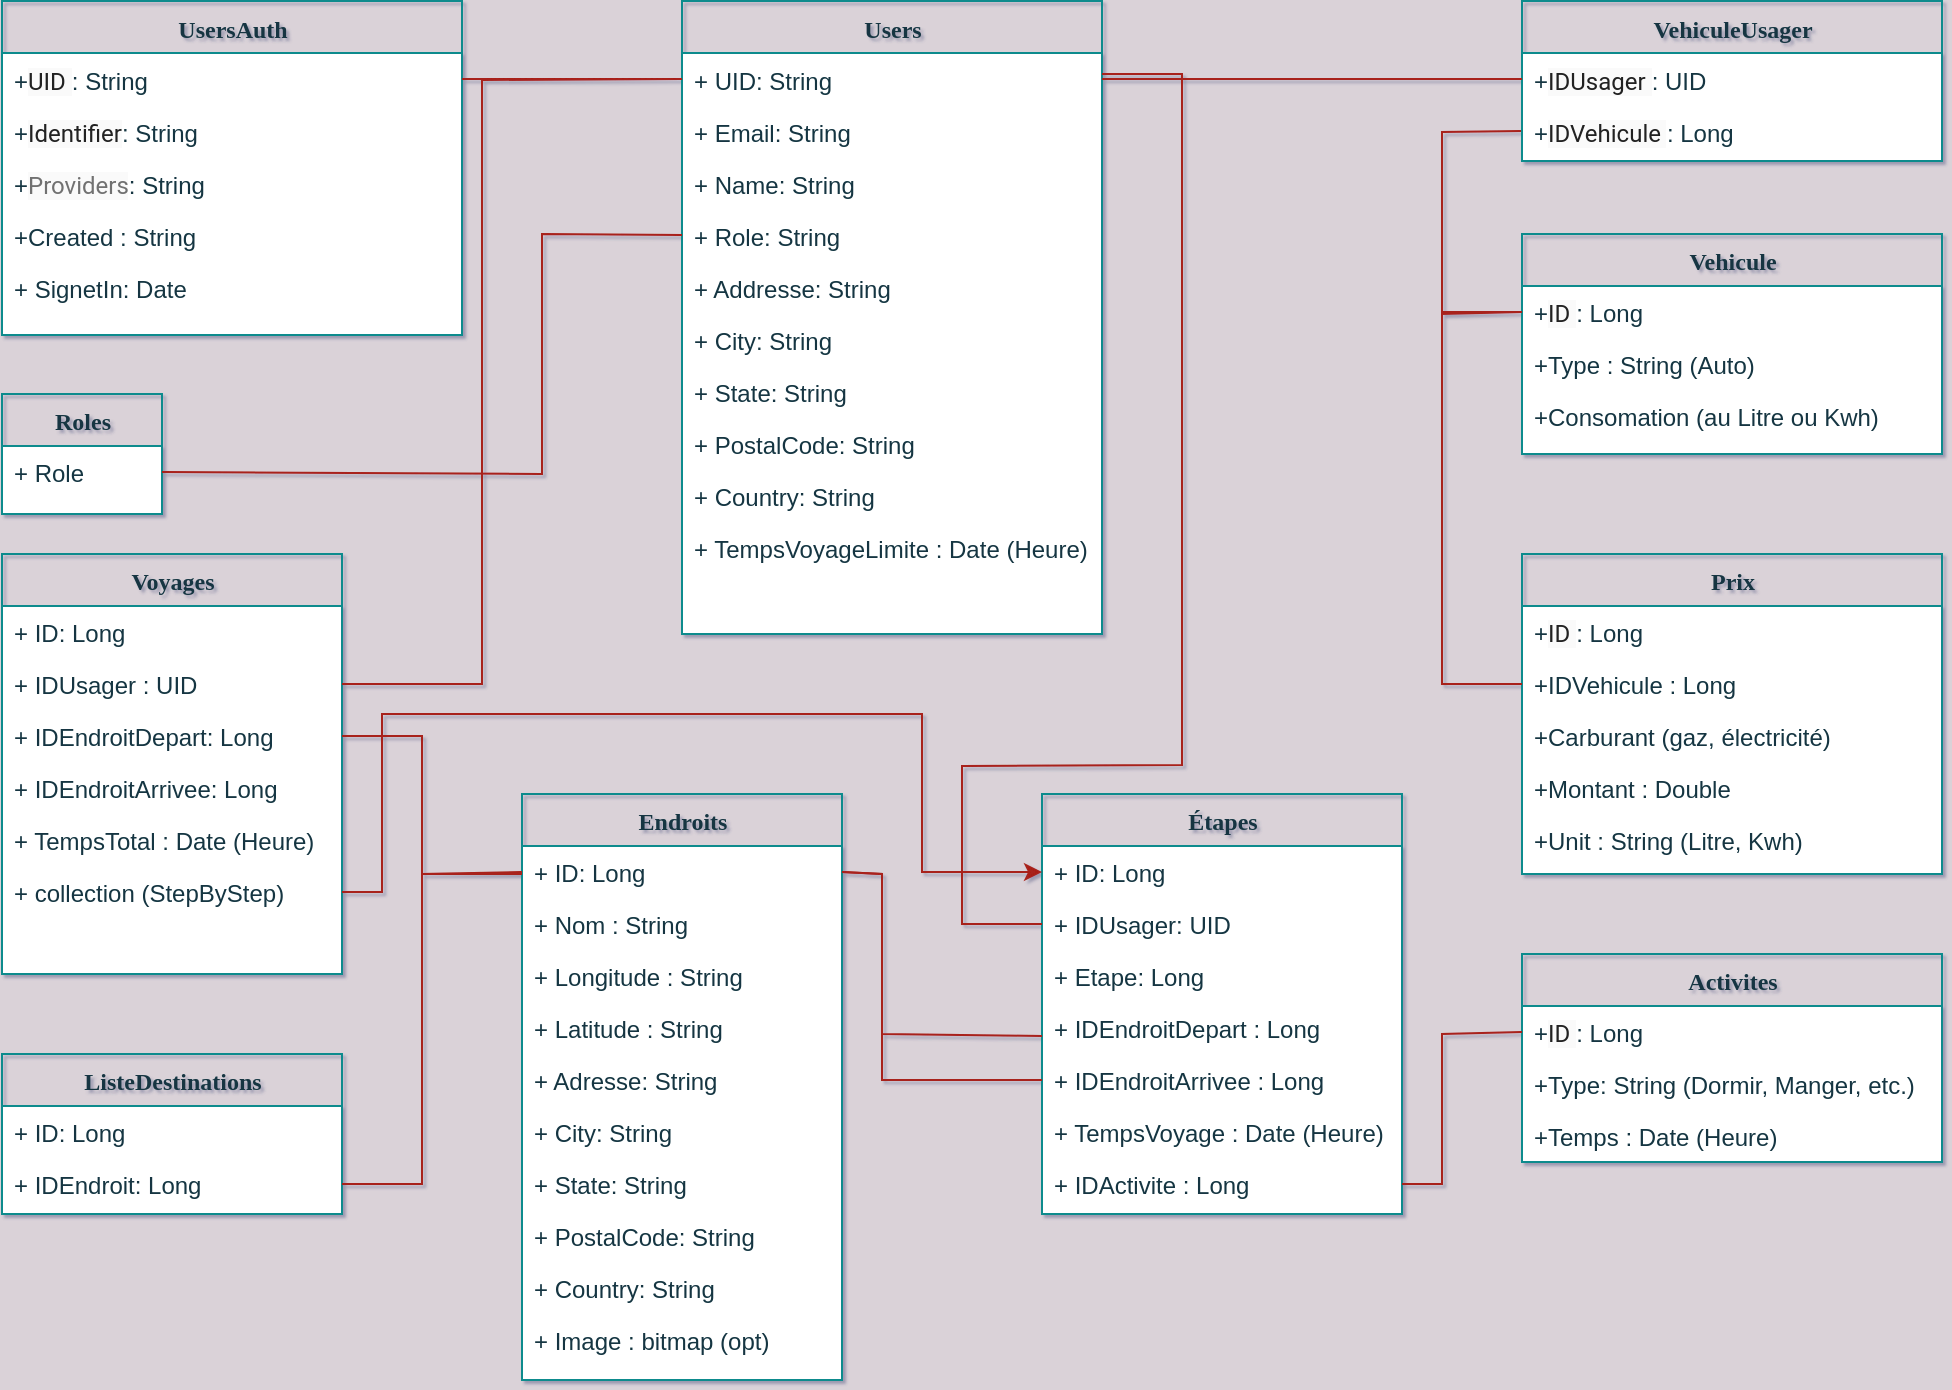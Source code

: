 <mxfile version="20.3.0" type="device"><diagram name="Page-1" id="a7904f86-f2b4-8e86-fa97-74104820619b"><mxGraphModel dx="1185" dy="714" grid="1" gridSize="10" guides="1" tooltips="1" connect="1" arrows="1" fold="1" page="1" pageScale="1" pageWidth="1100" pageHeight="850" background="#DAD2D8" math="0" shadow="1"><root><mxCell id="0"/><mxCell id="1" parent="0"/><mxCell id="9McoyHN6SgN-YXzkll06-4" value="" style="endArrow=none;html=1;rounded=0;entryX=0;entryY=0.5;entryDx=0;entryDy=0;exitX=0;exitY=0.5;exitDx=0;exitDy=0;strokeColor=#A8201A;fontColor=#143642;labelBackgroundColor=#DAD2D8;" parent="1" source="g_OyTJ-l46-evuJHvpNW-49" target="g_OyTJ-l46-evuJHvpNW-54" edge="1"><mxGeometry width="50" height="50" relative="1" as="geometry"><mxPoint x="670" y="260" as="sourcePoint"/><mxPoint x="648.92" y="67" as="targetPoint"/><Array as="points"><mxPoint x="800" y="149"/><mxPoint x="800" y="240"/></Array></mxGeometry></mxCell><mxCell id="g_OyTJ-l46-evuJHvpNW-15" value="UsersAuth" style="swimlane;html=1;fontStyle=1;align=center;verticalAlign=top;childLayout=stackLayout;horizontal=1;startSize=26;horizontalStack=0;resizeParent=1;resizeLast=0;collapsible=1;marginBottom=0;swimlaneFillColor=#ffffff;rounded=0;shadow=0;comic=0;labelBackgroundColor=none;strokeWidth=1;fillColor=none;fontFamily=Verdana;fontSize=12;strokeColor=#0F8B8D;fontColor=#143642;" vertex="1" parent="1"><mxGeometry x="80" y="83.5" width="230" height="167" as="geometry"/></mxCell><mxCell id="g_OyTJ-l46-evuJHvpNW-16" value="+&lt;span style=&quot;color: rgba(0, 0, 0, 0.87); font-family: Roboto, &amp;quot;Helvetica Neue&amp;quot;, sans-serif; background-color: rgb(250, 250, 250);&quot;&gt;UID&amp;nbsp;&lt;/span&gt;: String" style="text;html=1;strokeColor=none;fillColor=none;align=left;verticalAlign=top;spacingLeft=4;spacingRight=4;whiteSpace=wrap;overflow=hidden;rotatable=0;points=[[0,0.5],[1,0.5]];portConstraint=eastwest;fontColor=#143642;" vertex="1" parent="g_OyTJ-l46-evuJHvpNW-15"><mxGeometry y="26" width="230" height="26" as="geometry"/></mxCell><mxCell id="g_OyTJ-l46-evuJHvpNW-17" value="+&lt;span style=&quot;color: rgba(0, 0, 0, 0.87); font-family: Roboto, &amp;quot;Helvetica Neue&amp;quot;, sans-serif; background-color: rgb(250, 250, 250);&quot;&gt;Identifier&lt;/span&gt;: String" style="text;html=1;strokeColor=none;fillColor=none;align=left;verticalAlign=top;spacingLeft=4;spacingRight=4;whiteSpace=wrap;overflow=hidden;rotatable=0;points=[[0,0.5],[1,0.5]];portConstraint=eastwest;fontColor=#143642;" vertex="1" parent="g_OyTJ-l46-evuJHvpNW-15"><mxGeometry y="52" width="230" height="26" as="geometry"/></mxCell><mxCell id="g_OyTJ-l46-evuJHvpNW-18" value="+&lt;span style=&quot;color: rgba(0, 0, 0, 0.55); font-family: Roboto, &amp;quot;Helvetica Neue&amp;quot;, sans-serif; background-color: rgb(250, 250, 250);&quot;&gt;Providers&lt;/span&gt;: String" style="text;html=1;strokeColor=none;fillColor=none;align=left;verticalAlign=top;spacingLeft=4;spacingRight=4;whiteSpace=wrap;overflow=hidden;rotatable=0;points=[[0,0.5],[1,0.5]];portConstraint=eastwest;fontColor=#143642;" vertex="1" parent="g_OyTJ-l46-evuJHvpNW-15"><mxGeometry y="78" width="230" height="26" as="geometry"/></mxCell><mxCell id="g_OyTJ-l46-evuJHvpNW-19" value="+&lt;span style=&quot;background-color: initial;&quot;&gt;Created : String&lt;br&gt;&lt;/span&gt;" style="text;html=1;strokeColor=none;fillColor=none;align=left;verticalAlign=top;spacingLeft=4;spacingRight=4;whiteSpace=wrap;overflow=hidden;rotatable=0;points=[[0,0.5],[1,0.5]];portConstraint=eastwest;fontColor=#143642;" vertex="1" parent="g_OyTJ-l46-evuJHvpNW-15"><mxGeometry y="104" width="230" height="26" as="geometry"/></mxCell><mxCell id="g_OyTJ-l46-evuJHvpNW-20" value="+ SignetIn: Date" style="text;html=1;strokeColor=none;fillColor=none;align=left;verticalAlign=top;spacingLeft=4;spacingRight=4;whiteSpace=wrap;overflow=hidden;rotatable=0;points=[[0,0.5],[1,0.5]];portConstraint=eastwest;fontColor=#143642;" vertex="1" parent="g_OyTJ-l46-evuJHvpNW-15"><mxGeometry y="130" width="230" height="26" as="geometry"/></mxCell><mxCell id="g_OyTJ-l46-evuJHvpNW-21" value="Users" style="swimlane;html=1;fontStyle=1;align=center;verticalAlign=top;childLayout=stackLayout;horizontal=1;startSize=26;horizontalStack=0;resizeParent=1;resizeLast=0;collapsible=1;marginBottom=0;swimlaneFillColor=#ffffff;rounded=0;shadow=0;comic=0;labelBackgroundColor=none;strokeWidth=1;fillColor=none;fontFamily=Verdana;fontSize=12;sketch=0;glass=0;swimlaneLine=1;strokeColor=#0F8B8D;fontColor=#143642;" vertex="1" parent="1"><mxGeometry x="420" y="83.5" width="210" height="316.5" as="geometry"><mxRectangle x="430" y="83" width="80" height="30" as="alternateBounds"/></mxGeometry></mxCell><mxCell id="g_OyTJ-l46-evuJHvpNW-22" value="+ UID: String" style="text;html=1;strokeColor=none;fillColor=none;align=left;verticalAlign=top;spacingLeft=4;spacingRight=4;whiteSpace=wrap;overflow=hidden;rotatable=0;points=[[0,0.5],[1,0.5]];portConstraint=eastwest;fontColor=#143642;" vertex="1" parent="g_OyTJ-l46-evuJHvpNW-21"><mxGeometry y="26" width="210" height="26" as="geometry"/></mxCell><mxCell id="g_OyTJ-l46-evuJHvpNW-99" value="+ Email: String" style="text;html=1;strokeColor=none;fillColor=none;align=left;verticalAlign=top;spacingLeft=4;spacingRight=4;whiteSpace=wrap;overflow=hidden;rotatable=0;points=[[0,0.5],[1,0.5]];portConstraint=eastwest;fontColor=#143642;" vertex="1" parent="g_OyTJ-l46-evuJHvpNW-21"><mxGeometry y="52" width="210" height="26" as="geometry"/></mxCell><mxCell id="g_OyTJ-l46-evuJHvpNW-23" value="+ Name: String" style="text;html=1;strokeColor=none;fillColor=none;align=left;verticalAlign=top;spacingLeft=4;spacingRight=4;whiteSpace=wrap;overflow=hidden;rotatable=0;points=[[0,0.5],[1,0.5]];portConstraint=eastwest;fontColor=#143642;" vertex="1" parent="g_OyTJ-l46-evuJHvpNW-21"><mxGeometry y="78" width="210" height="26" as="geometry"/></mxCell><mxCell id="g_OyTJ-l46-evuJHvpNW-24" value="+ Role: String" style="text;html=1;strokeColor=none;fillColor=none;align=left;verticalAlign=top;spacingLeft=4;spacingRight=4;whiteSpace=wrap;overflow=hidden;rotatable=0;points=[[0,0.5],[1,0.5]];portConstraint=eastwest;fontColor=#143642;" vertex="1" parent="g_OyTJ-l46-evuJHvpNW-21"><mxGeometry y="104" width="210" height="26" as="geometry"/></mxCell><mxCell id="g_OyTJ-l46-evuJHvpNW-25" value="+ Addresse: String" style="text;html=1;strokeColor=none;fillColor=none;align=left;verticalAlign=top;spacingLeft=4;spacingRight=4;whiteSpace=wrap;overflow=hidden;rotatable=0;points=[[0,0.5],[1,0.5]];portConstraint=eastwest;fontColor=#143642;" vertex="1" parent="g_OyTJ-l46-evuJHvpNW-21"><mxGeometry y="130" width="210" height="26" as="geometry"/></mxCell><mxCell id="g_OyTJ-l46-evuJHvpNW-26" value="+ City: String" style="text;html=1;strokeColor=none;fillColor=none;align=left;verticalAlign=top;spacingLeft=4;spacingRight=4;whiteSpace=wrap;overflow=hidden;rotatable=0;points=[[0,0.5],[1,0.5]];portConstraint=eastwest;fontColor=#143642;" vertex="1" parent="g_OyTJ-l46-evuJHvpNW-21"><mxGeometry y="156" width="210" height="26" as="geometry"/></mxCell><mxCell id="g_OyTJ-l46-evuJHvpNW-27" value="+ State: String" style="text;html=1;strokeColor=none;fillColor=none;align=left;verticalAlign=top;spacingLeft=4;spacingRight=4;whiteSpace=wrap;overflow=hidden;rotatable=0;points=[[0,0.5],[1,0.5]];portConstraint=eastwest;fontColor=#143642;" vertex="1" parent="g_OyTJ-l46-evuJHvpNW-21"><mxGeometry y="182" width="210" height="26" as="geometry"/></mxCell><mxCell id="g_OyTJ-l46-evuJHvpNW-28" value="+ PostalCode: String" style="text;html=1;strokeColor=none;fillColor=none;align=left;verticalAlign=top;spacingLeft=4;spacingRight=4;whiteSpace=wrap;overflow=hidden;rotatable=0;points=[[0,0.5],[1,0.5]];portConstraint=eastwest;fontColor=#143642;" vertex="1" parent="g_OyTJ-l46-evuJHvpNW-21"><mxGeometry y="208" width="210" height="26" as="geometry"/></mxCell><mxCell id="g_OyTJ-l46-evuJHvpNW-29" value="+ Country: String" style="text;html=1;strokeColor=none;fillColor=none;align=left;verticalAlign=top;spacingLeft=4;spacingRight=4;whiteSpace=wrap;overflow=hidden;rotatable=0;points=[[0,0.5],[1,0.5]];portConstraint=eastwest;fontColor=#143642;" vertex="1" parent="g_OyTJ-l46-evuJHvpNW-21"><mxGeometry y="234" width="210" height="26" as="geometry"/></mxCell><mxCell id="g_OyTJ-l46-evuJHvpNW-100" value="&lt;span style=&quot;&quot;&gt;+ TempsVoyageLimite : Date (Heure)&lt;br&gt;&lt;/span&gt;" style="text;html=1;strokeColor=none;fillColor=none;align=left;verticalAlign=top;spacingLeft=4;spacingRight=4;whiteSpace=wrap;overflow=hidden;rotatable=0;points=[[0,0.5],[1,0.5]];portConstraint=eastwest;fontColor=#143642;" vertex="1" parent="g_OyTJ-l46-evuJHvpNW-21"><mxGeometry y="260" width="210" height="26" as="geometry"/></mxCell><mxCell id="g_OyTJ-l46-evuJHvpNW-30" value="Roles" style="swimlane;html=1;fontStyle=1;align=center;verticalAlign=top;childLayout=stackLayout;horizontal=1;startSize=26;horizontalStack=0;resizeParent=1;resizeLast=0;collapsible=1;marginBottom=0;swimlaneFillColor=#ffffff;rounded=0;shadow=0;comic=0;labelBackgroundColor=none;strokeWidth=1;fillColor=none;fontFamily=Verdana;fontSize=12;strokeColor=#0F8B8D;fontColor=#143642;" vertex="1" parent="1"><mxGeometry x="80" y="280" width="80" height="60" as="geometry"/></mxCell><mxCell id="g_OyTJ-l46-evuJHvpNW-31" value="+ Role" style="text;html=1;strokeColor=none;fillColor=none;align=left;verticalAlign=top;spacingLeft=4;spacingRight=4;whiteSpace=wrap;overflow=hidden;rotatable=0;points=[[0,0.5],[1,0.5]];portConstraint=eastwest;fontColor=#143642;" vertex="1" parent="g_OyTJ-l46-evuJHvpNW-30"><mxGeometry y="26" width="80" height="26" as="geometry"/></mxCell><mxCell id="g_OyTJ-l46-evuJHvpNW-32" value="" style="endArrow=none;html=1;rounded=0;strokeColor=#A8201A;fontColor=#143642;labelBackgroundColor=#DAD2D8;" edge="1" parent="1" source="g_OyTJ-l46-evuJHvpNW-22" target="g_OyTJ-l46-evuJHvpNW-16"><mxGeometry width="50" height="50" relative="1" as="geometry"><mxPoint x="510" y="350.5" as="sourcePoint"/><mxPoint x="560" y="300.5" as="targetPoint"/></mxGeometry></mxCell><mxCell id="g_OyTJ-l46-evuJHvpNW-33" value="" style="endArrow=none;html=1;rounded=0;exitX=0;exitY=0.5;exitDx=0;exitDy=0;entryX=1;entryY=0.5;entryDx=0;entryDy=0;strokeColor=#A8201A;fontColor=#143642;labelBackgroundColor=#DAD2D8;" edge="1" parent="1" source="g_OyTJ-l46-evuJHvpNW-24" target="g_OyTJ-l46-evuJHvpNW-31"><mxGeometry width="50" height="50" relative="1" as="geometry"><mxPoint x="510" y="350.5" as="sourcePoint"/><mxPoint x="560" y="300.5" as="targetPoint"/><Array as="points"><mxPoint x="350" y="200"/><mxPoint x="350" y="320"/></Array></mxGeometry></mxCell><mxCell id="g_OyTJ-l46-evuJHvpNW-35" value="Activites" style="swimlane;html=1;fontStyle=1;align=center;verticalAlign=top;childLayout=stackLayout;horizontal=1;startSize=26;horizontalStack=0;resizeParent=1;resizeLast=0;collapsible=1;marginBottom=0;swimlaneFillColor=#ffffff;rounded=0;shadow=0;comic=0;labelBackgroundColor=none;strokeWidth=1;fillColor=none;fontFamily=Verdana;fontSize=12;strokeColor=#0F8B8D;fontColor=#143642;" vertex="1" parent="1"><mxGeometry x="840" y="560" width="210" height="104" as="geometry"/></mxCell><mxCell id="g_OyTJ-l46-evuJHvpNW-36" value="+&lt;span style=&quot;color: rgba(0, 0, 0, 0.87); font-family: Roboto, &amp;quot;Helvetica Neue&amp;quot;, sans-serif; background-color: rgb(250, 250, 250);&quot;&gt;ID&amp;nbsp;&lt;/span&gt;: Long" style="text;html=1;strokeColor=none;fillColor=none;align=left;verticalAlign=top;spacingLeft=4;spacingRight=4;whiteSpace=wrap;overflow=hidden;rotatable=0;points=[[0,0.5],[1,0.5]];portConstraint=eastwest;fontColor=#143642;" vertex="1" parent="g_OyTJ-l46-evuJHvpNW-35"><mxGeometry y="26" width="210" height="26" as="geometry"/></mxCell><mxCell id="g_OyTJ-l46-evuJHvpNW-37" value="+Type: String&amp;nbsp;&lt;span style=&quot;&quot;&gt;(Dormir, Manger, etc.)&lt;/span&gt;" style="text;html=1;strokeColor=none;fillColor=none;align=left;verticalAlign=top;spacingLeft=4;spacingRight=4;whiteSpace=wrap;overflow=hidden;rotatable=0;points=[[0,0.5],[1,0.5]];portConstraint=eastwest;fontColor=#143642;" vertex="1" parent="g_OyTJ-l46-evuJHvpNW-35"><mxGeometry y="52" width="210" height="26" as="geometry"/></mxCell><mxCell id="g_OyTJ-l46-evuJHvpNW-39" value="+Temps&lt;span style=&quot;background-color: initial;&quot;&gt;&amp;nbsp;: Date (Heure)&lt;br&gt;&lt;br&gt;&lt;/span&gt;" style="text;html=1;strokeColor=none;fillColor=none;align=left;verticalAlign=top;spacingLeft=4;spacingRight=4;whiteSpace=wrap;overflow=hidden;rotatable=0;points=[[0,0.5],[1,0.5]];portConstraint=eastwest;fontColor=#143642;" vertex="1" parent="g_OyTJ-l46-evuJHvpNW-35"><mxGeometry y="78" width="210" height="26" as="geometry"/></mxCell><mxCell id="g_OyTJ-l46-evuJHvpNW-41" value="Prix" style="swimlane;html=1;fontStyle=1;align=center;verticalAlign=top;childLayout=stackLayout;horizontal=1;startSize=26;horizontalStack=0;resizeParent=1;resizeLast=0;collapsible=1;marginBottom=0;swimlaneFillColor=#ffffff;rounded=0;shadow=0;comic=0;labelBackgroundColor=none;strokeWidth=1;fillColor=none;fontFamily=Verdana;fontSize=12;strokeColor=#0F8B8D;fontColor=#143642;" vertex="1" parent="1"><mxGeometry x="840" y="360" width="210" height="160" as="geometry"/></mxCell><mxCell id="g_OyTJ-l46-evuJHvpNW-42" value="+&lt;span style=&quot;color: rgba(0, 0, 0, 0.87); font-family: Roboto, &amp;quot;Helvetica Neue&amp;quot;, sans-serif; background-color: rgb(250, 250, 250);&quot;&gt;ID&amp;nbsp;&lt;/span&gt;: Long" style="text;html=1;strokeColor=none;fillColor=none;align=left;verticalAlign=top;spacingLeft=4;spacingRight=4;whiteSpace=wrap;overflow=hidden;rotatable=0;points=[[0,0.5],[1,0.5]];portConstraint=eastwest;fontColor=#143642;" vertex="1" parent="g_OyTJ-l46-evuJHvpNW-41"><mxGeometry y="26" width="210" height="26" as="geometry"/></mxCell><mxCell id="g_OyTJ-l46-evuJHvpNW-43" value="+IDVehicule : Long" style="text;html=1;strokeColor=none;fillColor=none;align=left;verticalAlign=top;spacingLeft=4;spacingRight=4;whiteSpace=wrap;overflow=hidden;rotatable=0;points=[[0,0.5],[1,0.5]];portConstraint=eastwest;fontColor=#143642;" vertex="1" parent="g_OyTJ-l46-evuJHvpNW-41"><mxGeometry y="52" width="210" height="26" as="geometry"/></mxCell><mxCell id="g_OyTJ-l46-evuJHvpNW-44" value="+Carburant (gaz, électricité)&lt;span style=&quot;background-color: initial;&quot;&gt;&lt;br&gt;&lt;/span&gt;" style="text;html=1;strokeColor=none;fillColor=none;align=left;verticalAlign=top;spacingLeft=4;spacingRight=4;whiteSpace=wrap;overflow=hidden;rotatable=0;points=[[0,0.5],[1,0.5]];portConstraint=eastwest;fontColor=#143642;" vertex="1" parent="g_OyTJ-l46-evuJHvpNW-41"><mxGeometry y="78" width="210" height="26" as="geometry"/></mxCell><mxCell id="g_OyTJ-l46-evuJHvpNW-45" value="+Montant : Double&lt;span style=&quot;background-color: initial;&quot;&gt;&lt;br&gt;&lt;/span&gt;" style="text;html=1;strokeColor=none;fillColor=none;align=left;verticalAlign=top;spacingLeft=4;spacingRight=4;whiteSpace=wrap;overflow=hidden;rotatable=0;points=[[0,0.5],[1,0.5]];portConstraint=eastwest;fontColor=#143642;" vertex="1" parent="g_OyTJ-l46-evuJHvpNW-41"><mxGeometry y="104" width="210" height="26" as="geometry"/></mxCell><mxCell id="g_OyTJ-l46-evuJHvpNW-46" value="+Unit : String (Litre, Kwh)&lt;span style=&quot;background-color: initial;&quot;&gt;&lt;br&gt;&lt;/span&gt;" style="text;html=1;strokeColor=none;fillColor=none;align=left;verticalAlign=top;spacingLeft=4;spacingRight=4;whiteSpace=wrap;overflow=hidden;rotatable=0;points=[[0,0.5],[1,0.5]];portConstraint=eastwest;fontColor=#143642;" vertex="1" parent="g_OyTJ-l46-evuJHvpNW-41"><mxGeometry y="130" width="210" height="26" as="geometry"/></mxCell><mxCell id="g_OyTJ-l46-evuJHvpNW-47" value="VehiculeUsager" style="swimlane;html=1;fontStyle=1;align=center;verticalAlign=top;childLayout=stackLayout;horizontal=1;startSize=26;horizontalStack=0;resizeParent=1;resizeLast=0;collapsible=1;marginBottom=0;swimlaneFillColor=#ffffff;rounded=0;shadow=0;comic=0;labelBackgroundColor=none;strokeWidth=1;fillColor=none;fontFamily=Verdana;fontSize=12;strokeColor=#0F8B8D;fontColor=#143642;" vertex="1" parent="1"><mxGeometry x="840" y="83.5" width="210" height="80" as="geometry"/></mxCell><mxCell id="g_OyTJ-l46-evuJHvpNW-48" value="+&lt;span style=&quot;color: rgba(0, 0, 0, 0.87); font-family: Roboto, &amp;quot;Helvetica Neue&amp;quot;, sans-serif; background-color: rgb(250, 250, 250);&quot;&gt;IDUsager&amp;nbsp;&lt;/span&gt;: UID" style="text;html=1;strokeColor=none;fillColor=none;align=left;verticalAlign=top;spacingLeft=4;spacingRight=4;whiteSpace=wrap;overflow=hidden;rotatable=0;points=[[0,0.5],[1,0.5]];portConstraint=eastwest;fontColor=#143642;" vertex="1" parent="g_OyTJ-l46-evuJHvpNW-47"><mxGeometry y="26" width="210" height="26" as="geometry"/></mxCell><mxCell id="g_OyTJ-l46-evuJHvpNW-49" value="+&lt;span style=&quot;color: rgba(0, 0, 0, 0.87); font-family: Roboto, &amp;quot;Helvetica Neue&amp;quot;, sans-serif; background-color: rgb(250, 250, 250);&quot;&gt;IDVehicule&amp;nbsp;&lt;/span&gt;: Long" style="text;html=1;strokeColor=none;fillColor=none;align=left;verticalAlign=top;spacingLeft=4;spacingRight=4;whiteSpace=wrap;overflow=hidden;rotatable=0;points=[[0,0.5],[1,0.5]];portConstraint=eastwest;fontColor=#143642;" vertex="1" parent="g_OyTJ-l46-evuJHvpNW-47"><mxGeometry y="52" width="210" height="26" as="geometry"/></mxCell><mxCell id="g_OyTJ-l46-evuJHvpNW-53" value="Vehicule" style="swimlane;html=1;fontStyle=1;align=center;verticalAlign=top;childLayout=stackLayout;horizontal=1;startSize=26;horizontalStack=0;resizeParent=1;resizeLast=0;collapsible=1;marginBottom=0;swimlaneFillColor=#ffffff;rounded=0;shadow=0;comic=0;labelBackgroundColor=none;strokeWidth=1;fillColor=none;fontFamily=Verdana;fontSize=12;strokeColor=#0F8B8D;fontColor=#143642;" vertex="1" parent="1"><mxGeometry x="840" y="200" width="210" height="110" as="geometry"/></mxCell><mxCell id="g_OyTJ-l46-evuJHvpNW-54" value="+&lt;span style=&quot;color: rgba(0, 0, 0, 0.87); font-family: Roboto, &amp;quot;Helvetica Neue&amp;quot;, sans-serif; background-color: rgb(250, 250, 250);&quot;&gt;ID&amp;nbsp;&lt;/span&gt;: Long" style="text;html=1;strokeColor=none;fillColor=none;align=left;verticalAlign=top;spacingLeft=4;spacingRight=4;whiteSpace=wrap;overflow=hidden;rotatable=0;points=[[0,0.5],[1,0.5]];portConstraint=eastwest;fontColor=#143642;" vertex="1" parent="g_OyTJ-l46-evuJHvpNW-53"><mxGeometry y="26" width="210" height="26" as="geometry"/></mxCell><mxCell id="g_OyTJ-l46-evuJHvpNW-55" value="+Type : String (Auto)" style="text;html=1;strokeColor=none;fillColor=none;align=left;verticalAlign=top;spacingLeft=4;spacingRight=4;whiteSpace=wrap;overflow=hidden;rotatable=0;points=[[0,0.5],[1,0.5]];portConstraint=eastwest;fontColor=#143642;" vertex="1" parent="g_OyTJ-l46-evuJHvpNW-53"><mxGeometry y="52" width="210" height="26" as="geometry"/></mxCell><mxCell id="g_OyTJ-l46-evuJHvpNW-56" value="+Consomation (au Litre ou Kwh)&lt;span style=&quot;background-color: initial;&quot;&gt;&lt;br&gt;&lt;/span&gt;" style="text;html=1;strokeColor=none;fillColor=none;align=left;verticalAlign=top;spacingLeft=4;spacingRight=4;whiteSpace=wrap;overflow=hidden;rotatable=0;points=[[0,0.5],[1,0.5]];portConstraint=eastwest;fontColor=#143642;" vertex="1" parent="g_OyTJ-l46-evuJHvpNW-53"><mxGeometry y="78" width="210" height="26" as="geometry"/></mxCell><mxCell id="g_OyTJ-l46-evuJHvpNW-57" value="" style="endArrow=none;html=1;rounded=0;entryX=0;entryY=0.5;entryDx=0;entryDy=0;exitX=0;exitY=0.5;exitDx=0;exitDy=0;labelBorderColor=none;strokeColor=#A8201A;fontColor=#143642;labelBackgroundColor=#DAD2D8;" edge="1" parent="1" source="g_OyTJ-l46-evuJHvpNW-43" target="g_OyTJ-l46-evuJHvpNW-54"><mxGeometry width="50" height="50" relative="1" as="geometry"><mxPoint x="800" y="305" as="sourcePoint"/><mxPoint x="800" y="119" as="targetPoint"/><Array as="points"><mxPoint x="800" y="425"/><mxPoint x="800" y="239"/></Array></mxGeometry></mxCell><mxCell id="g_OyTJ-l46-evuJHvpNW-59" value="" style="endArrow=none;html=1;rounded=0;entryX=1;entryY=0.5;entryDx=0;entryDy=0;exitX=0;exitY=0.5;exitDx=0;exitDy=0;strokeColor=#A8201A;fontColor=#143642;labelBackgroundColor=#DAD2D8;" edge="1" parent="1" source="g_OyTJ-l46-evuJHvpNW-48" target="g_OyTJ-l46-evuJHvpNW-22"><mxGeometry width="50" height="50" relative="1" as="geometry"><mxPoint x="670" y="75.5" as="sourcePoint"/><mxPoint x="670" y="326" as="targetPoint"/><Array as="points"/></mxGeometry></mxCell><mxCell id="g_OyTJ-l46-evuJHvpNW-60" value="Voyages" style="swimlane;html=1;fontStyle=1;align=center;verticalAlign=top;childLayout=stackLayout;horizontal=1;startSize=26;horizontalStack=0;resizeParent=1;resizeLast=0;collapsible=1;marginBottom=0;swimlaneFillColor=#ffffff;rounded=0;shadow=0;comic=0;labelBackgroundColor=none;strokeWidth=1;fillColor=none;fontFamily=Verdana;fontSize=12;sketch=0;glass=0;swimlaneLine=1;strokeColor=#0F8B8D;fontColor=#143642;" vertex="1" parent="1"><mxGeometry x="80" y="360" width="170" height="210" as="geometry"><mxRectangle x="430" y="83" width="80" height="30" as="alternateBounds"/></mxGeometry></mxCell><mxCell id="g_OyTJ-l46-evuJHvpNW-61" value="+ ID: Long" style="text;html=1;strokeColor=none;fillColor=none;align=left;verticalAlign=top;spacingLeft=4;spacingRight=4;whiteSpace=wrap;overflow=hidden;rotatable=0;points=[[0,0.5],[1,0.5]];portConstraint=eastwest;fontColor=#143642;" vertex="1" parent="g_OyTJ-l46-evuJHvpNW-60"><mxGeometry y="26" width="170" height="26" as="geometry"/></mxCell><mxCell id="g_OyTJ-l46-evuJHvpNW-62" value="+ IDUsager : UID" style="text;html=1;strokeColor=none;fillColor=none;align=left;verticalAlign=top;spacingLeft=4;spacingRight=4;whiteSpace=wrap;overflow=hidden;rotatable=0;points=[[0,0.5],[1,0.5]];portConstraint=eastwest;fontColor=#143642;" vertex="1" parent="g_OyTJ-l46-evuJHvpNW-60"><mxGeometry y="52" width="170" height="26" as="geometry"/></mxCell><mxCell id="g_OyTJ-l46-evuJHvpNW-64" value="+ IDEndroitDepart: Long" style="text;html=1;strokeColor=none;fillColor=none;align=left;verticalAlign=top;spacingLeft=4;spacingRight=4;whiteSpace=wrap;overflow=hidden;rotatable=0;points=[[0,0.5],[1,0.5]];portConstraint=eastwest;fontColor=#143642;" vertex="1" parent="g_OyTJ-l46-evuJHvpNW-60"><mxGeometry y="78" width="170" height="26" as="geometry"/></mxCell><mxCell id="g_OyTJ-l46-evuJHvpNW-104" value="+ IDEndroitArrivee: Long" style="text;html=1;strokeColor=none;fillColor=none;align=left;verticalAlign=top;spacingLeft=4;spacingRight=4;whiteSpace=wrap;overflow=hidden;rotatable=0;points=[[0,0.5],[1,0.5]];portConstraint=eastwest;fontColor=#143642;" vertex="1" parent="g_OyTJ-l46-evuJHvpNW-60"><mxGeometry y="104" width="170" height="26" as="geometry"/></mxCell><mxCell id="g_OyTJ-l46-evuJHvpNW-68" value="+ TempsTotal : Date (Heure)" style="text;html=1;strokeColor=none;fillColor=none;align=left;verticalAlign=top;spacingLeft=4;spacingRight=4;whiteSpace=wrap;overflow=hidden;rotatable=0;points=[[0,0.5],[1,0.5]];portConstraint=eastwest;fontColor=#143642;" vertex="1" parent="g_OyTJ-l46-evuJHvpNW-60"><mxGeometry y="130" width="170" height="26" as="geometry"/></mxCell><mxCell id="g_OyTJ-l46-evuJHvpNW-105" value="+ collection (StepByStep)" style="text;html=1;strokeColor=none;fillColor=none;align=left;verticalAlign=top;spacingLeft=4;spacingRight=4;whiteSpace=wrap;overflow=hidden;rotatable=0;points=[[0,0.5],[1,0.5]];portConstraint=eastwest;fontColor=#143642;" vertex="1" parent="g_OyTJ-l46-evuJHvpNW-60"><mxGeometry y="156" width="170" height="26" as="geometry"/></mxCell><mxCell id="g_OyTJ-l46-evuJHvpNW-69" value="ListeDestinations" style="swimlane;html=1;fontStyle=1;align=center;verticalAlign=top;childLayout=stackLayout;horizontal=1;startSize=26;horizontalStack=0;resizeParent=1;resizeLast=0;collapsible=1;marginBottom=0;swimlaneFillColor=#ffffff;rounded=0;shadow=0;comic=0;labelBackgroundColor=none;strokeWidth=1;fillColor=none;fontFamily=Verdana;fontSize=12;sketch=0;glass=0;swimlaneLine=1;strokeColor=#0F8B8D;fontColor=#143642;" vertex="1" parent="1"><mxGeometry x="80" y="610" width="170" height="80" as="geometry"><mxRectangle x="430" y="83" width="80" height="30" as="alternateBounds"/></mxGeometry></mxCell><mxCell id="g_OyTJ-l46-evuJHvpNW-70" value="+ ID: Long" style="text;html=1;strokeColor=none;fillColor=none;align=left;verticalAlign=top;spacingLeft=4;spacingRight=4;whiteSpace=wrap;overflow=hidden;rotatable=0;points=[[0,0.5],[1,0.5]];portConstraint=eastwest;fontColor=#143642;" vertex="1" parent="g_OyTJ-l46-evuJHvpNW-69"><mxGeometry y="26" width="170" height="26" as="geometry"/></mxCell><mxCell id="g_OyTJ-l46-evuJHvpNW-72" value="+ IDEndroit: Long" style="text;html=1;strokeColor=none;fillColor=none;align=left;verticalAlign=top;spacingLeft=4;spacingRight=4;whiteSpace=wrap;overflow=hidden;rotatable=0;points=[[0,0.5],[1,0.5]];portConstraint=eastwest;fontColor=#143642;" vertex="1" parent="g_OyTJ-l46-evuJHvpNW-69"><mxGeometry y="52" width="170" height="26" as="geometry"/></mxCell><mxCell id="g_OyTJ-l46-evuJHvpNW-74" value="Endroits" style="swimlane;html=1;fontStyle=1;align=center;verticalAlign=top;childLayout=stackLayout;horizontal=1;startSize=26;horizontalStack=0;resizeParent=1;resizeLast=0;collapsible=1;marginBottom=0;swimlaneFillColor=#ffffff;rounded=0;shadow=0;comic=0;labelBackgroundColor=none;strokeWidth=1;fillColor=none;fontFamily=Verdana;fontSize=12;sketch=0;glass=0;swimlaneLine=1;strokeColor=#0F8B8D;fontColor=#143642;" vertex="1" parent="1"><mxGeometry x="340" y="480" width="160" height="293" as="geometry"><mxRectangle x="430" y="83" width="80" height="30" as="alternateBounds"/></mxGeometry></mxCell><mxCell id="g_OyTJ-l46-evuJHvpNW-75" value="+ ID: Long" style="text;html=1;strokeColor=none;fillColor=none;align=left;verticalAlign=top;spacingLeft=4;spacingRight=4;whiteSpace=wrap;overflow=hidden;rotatable=0;points=[[0,0.5],[1,0.5]];portConstraint=eastwest;fontColor=#143642;" vertex="1" parent="g_OyTJ-l46-evuJHvpNW-74"><mxGeometry y="26" width="160" height="26" as="geometry"/></mxCell><mxCell id="g_OyTJ-l46-evuJHvpNW-76" value="+ Nom : String" style="text;html=1;strokeColor=none;fillColor=none;align=left;verticalAlign=top;spacingLeft=4;spacingRight=4;whiteSpace=wrap;overflow=hidden;rotatable=0;points=[[0,0.5],[1,0.5]];portConstraint=eastwest;fontColor=#143642;" vertex="1" parent="g_OyTJ-l46-evuJHvpNW-74"><mxGeometry y="52" width="160" height="26" as="geometry"/></mxCell><mxCell id="g_OyTJ-l46-evuJHvpNW-77" value="+ Longitude : String" style="text;html=1;strokeColor=none;fillColor=none;align=left;verticalAlign=top;spacingLeft=4;spacingRight=4;whiteSpace=wrap;overflow=hidden;rotatable=0;points=[[0,0.5],[1,0.5]];portConstraint=eastwest;fontColor=#143642;" vertex="1" parent="g_OyTJ-l46-evuJHvpNW-74"><mxGeometry y="78" width="160" height="26" as="geometry"/></mxCell><mxCell id="g_OyTJ-l46-evuJHvpNW-78" value="+ Latitude : String" style="text;html=1;strokeColor=none;fillColor=none;align=left;verticalAlign=top;spacingLeft=4;spacingRight=4;whiteSpace=wrap;overflow=hidden;rotatable=0;points=[[0,0.5],[1,0.5]];portConstraint=eastwest;fontColor=#143642;" vertex="1" parent="g_OyTJ-l46-evuJHvpNW-74"><mxGeometry y="104" width="160" height="26" as="geometry"/></mxCell><mxCell id="g_OyTJ-l46-evuJHvpNW-83" value="+ Adresse: String" style="text;html=1;strokeColor=none;fillColor=none;align=left;verticalAlign=top;spacingLeft=4;spacingRight=4;whiteSpace=wrap;overflow=hidden;rotatable=0;points=[[0,0.5],[1,0.5]];portConstraint=eastwest;fontColor=#143642;" vertex="1" parent="g_OyTJ-l46-evuJHvpNW-74"><mxGeometry y="130" width="160" height="26" as="geometry"/></mxCell><mxCell id="g_OyTJ-l46-evuJHvpNW-79" value="+ City: String" style="text;html=1;strokeColor=none;fillColor=none;align=left;verticalAlign=top;spacingLeft=4;spacingRight=4;whiteSpace=wrap;overflow=hidden;rotatable=0;points=[[0,0.5],[1,0.5]];portConstraint=eastwest;fontColor=#143642;" vertex="1" parent="g_OyTJ-l46-evuJHvpNW-74"><mxGeometry y="156" width="160" height="26" as="geometry"/></mxCell><mxCell id="g_OyTJ-l46-evuJHvpNW-80" value="+ State: String" style="text;html=1;strokeColor=none;fillColor=none;align=left;verticalAlign=top;spacingLeft=4;spacingRight=4;whiteSpace=wrap;overflow=hidden;rotatable=0;points=[[0,0.5],[1,0.5]];portConstraint=eastwest;fontColor=#143642;" vertex="1" parent="g_OyTJ-l46-evuJHvpNW-74"><mxGeometry y="182" width="160" height="26" as="geometry"/></mxCell><mxCell id="g_OyTJ-l46-evuJHvpNW-81" value="+ PostalCode: String" style="text;html=1;strokeColor=none;fillColor=none;align=left;verticalAlign=top;spacingLeft=4;spacingRight=4;whiteSpace=wrap;overflow=hidden;rotatable=0;points=[[0,0.5],[1,0.5]];portConstraint=eastwest;fontColor=#143642;" vertex="1" parent="g_OyTJ-l46-evuJHvpNW-74"><mxGeometry y="208" width="160" height="26" as="geometry"/></mxCell><mxCell id="g_OyTJ-l46-evuJHvpNW-82" value="+ Country: String" style="text;html=1;strokeColor=none;fillColor=none;align=left;verticalAlign=top;spacingLeft=4;spacingRight=4;whiteSpace=wrap;overflow=hidden;rotatable=0;points=[[0,0.5],[1,0.5]];portConstraint=eastwest;fontColor=#143642;" vertex="1" parent="g_OyTJ-l46-evuJHvpNW-74"><mxGeometry y="234" width="160" height="26" as="geometry"/></mxCell><mxCell id="g_OyTJ-l46-evuJHvpNW-94" value="+ Image : bitmap (opt)" style="text;html=1;strokeColor=none;fillColor=none;align=left;verticalAlign=top;spacingLeft=4;spacingRight=4;whiteSpace=wrap;overflow=hidden;rotatable=0;points=[[0,0.5],[1,0.5]];portConstraint=eastwest;fontColor=#143642;" vertex="1" parent="g_OyTJ-l46-evuJHvpNW-74"><mxGeometry y="260" width="160" height="26" as="geometry"/></mxCell><mxCell id="g_OyTJ-l46-evuJHvpNW-84" value="Étapes" style="swimlane;html=1;fontStyle=1;align=center;verticalAlign=top;childLayout=stackLayout;horizontal=1;startSize=26;horizontalStack=0;resizeParent=1;resizeLast=0;collapsible=1;marginBottom=0;swimlaneFillColor=#ffffff;rounded=0;shadow=0;comic=0;labelBackgroundColor=none;strokeWidth=1;fillColor=none;fontFamily=Verdana;fontSize=12;sketch=0;glass=0;swimlaneLine=1;strokeColor=#0F8B8D;fontColor=#143642;" vertex="1" parent="1"><mxGeometry x="600" y="480" width="180" height="210" as="geometry"><mxRectangle x="430" y="83" width="80" height="30" as="alternateBounds"/></mxGeometry></mxCell><mxCell id="g_OyTJ-l46-evuJHvpNW-85" value="+ ID: Long" style="text;html=1;strokeColor=none;fillColor=none;align=left;verticalAlign=top;spacingLeft=4;spacingRight=4;whiteSpace=wrap;overflow=hidden;rotatable=0;points=[[0,0.5],[1,0.5]];portConstraint=eastwest;fontColor=#143642;" vertex="1" parent="g_OyTJ-l46-evuJHvpNW-84"><mxGeometry y="26" width="180" height="26" as="geometry"/></mxCell><mxCell id="g_OyTJ-l46-evuJHvpNW-86" value="+ IDUsager: UID" style="text;html=1;strokeColor=none;fillColor=none;align=left;verticalAlign=top;spacingLeft=4;spacingRight=4;whiteSpace=wrap;overflow=hidden;rotatable=0;points=[[0,0.5],[1,0.5]];portConstraint=eastwest;fontColor=#143642;" vertex="1" parent="g_OyTJ-l46-evuJHvpNW-84"><mxGeometry y="52" width="180" height="26" as="geometry"/></mxCell><mxCell id="g_OyTJ-l46-evuJHvpNW-89" value="+ Etape: Long" style="text;html=1;strokeColor=none;fillColor=none;align=left;verticalAlign=top;spacingLeft=4;spacingRight=4;whiteSpace=wrap;overflow=hidden;rotatable=0;points=[[0,0.5],[1,0.5]];portConstraint=eastwest;fontColor=#143642;" vertex="1" parent="g_OyTJ-l46-evuJHvpNW-84"><mxGeometry y="78" width="180" height="26" as="geometry"/></mxCell><mxCell id="g_OyTJ-l46-evuJHvpNW-87" value="+ IDEndroitDepart : Long" style="text;html=1;strokeColor=none;fillColor=none;align=left;verticalAlign=top;spacingLeft=4;spacingRight=4;whiteSpace=wrap;overflow=hidden;rotatable=0;points=[[0,0.5],[1,0.5]];portConstraint=eastwest;fontColor=#143642;" vertex="1" parent="g_OyTJ-l46-evuJHvpNW-84"><mxGeometry y="104" width="180" height="26" as="geometry"/></mxCell><mxCell id="g_OyTJ-l46-evuJHvpNW-88" value="+ IDEndroitArrivee : Long" style="text;html=1;strokeColor=none;fillColor=none;align=left;verticalAlign=top;spacingLeft=4;spacingRight=4;whiteSpace=wrap;overflow=hidden;rotatable=0;points=[[0,0.5],[1,0.5]];portConstraint=eastwest;fontColor=#143642;" vertex="1" parent="g_OyTJ-l46-evuJHvpNW-84"><mxGeometry y="130" width="180" height="26" as="geometry"/></mxCell><mxCell id="g_OyTJ-l46-evuJHvpNW-90" value="+ TempsVoyage : Date (Heure)" style="text;html=1;strokeColor=none;fillColor=none;align=left;verticalAlign=top;spacingLeft=4;spacingRight=4;whiteSpace=wrap;overflow=hidden;rotatable=0;points=[[0,0.5],[1,0.5]];portConstraint=eastwest;fontColor=#143642;" vertex="1" parent="g_OyTJ-l46-evuJHvpNW-84"><mxGeometry y="156" width="180" height="26" as="geometry"/></mxCell><mxCell id="g_OyTJ-l46-evuJHvpNW-93" value="+ IDActivite : Long" style="text;html=1;strokeColor=none;fillColor=none;align=left;verticalAlign=top;spacingLeft=4;spacingRight=4;whiteSpace=wrap;overflow=hidden;rotatable=0;points=[[0,0.5],[1,0.5]];portConstraint=eastwest;fontColor=#143642;" vertex="1" parent="g_OyTJ-l46-evuJHvpNW-84"><mxGeometry y="182" width="180" height="26" as="geometry"/></mxCell><mxCell id="g_OyTJ-l46-evuJHvpNW-95" value="" style="endArrow=none;html=1;rounded=0;entryX=1;entryY=0.5;entryDx=0;entryDy=0;exitX=0;exitY=0.5;exitDx=0;exitDy=0;labelBorderColor=none;strokeColor=#A8201A;fontColor=#143642;labelBackgroundColor=#DAD2D8;" edge="1" parent="1" source="g_OyTJ-l46-evuJHvpNW-36" target="g_OyTJ-l46-evuJHvpNW-93"><mxGeometry width="50" height="50" relative="1" as="geometry"><mxPoint x="780" y="758" as="sourcePoint"/><mxPoint x="780" y="592" as="targetPoint"/><Array as="points"><mxPoint x="800" y="600"/><mxPoint x="800" y="675"/></Array></mxGeometry></mxCell><mxCell id="g_OyTJ-l46-evuJHvpNW-96" value="" style="endArrow=none;html=1;rounded=0;exitX=0;exitY=0.5;exitDx=0;exitDy=0;entryX=1;entryY=0.5;entryDx=0;entryDy=0;strokeColor=#A8201A;fontColor=#143642;labelBackgroundColor=#DAD2D8;" edge="1" parent="1" source="g_OyTJ-l46-evuJHvpNW-22" target="g_OyTJ-l46-evuJHvpNW-62"><mxGeometry width="50" height="50" relative="1" as="geometry"><mxPoint x="430" y="184.5" as="sourcePoint"/><mxPoint x="250" y="359.5" as="targetPoint"/><Array as="points"><mxPoint x="320" y="123"/><mxPoint x="320" y="425"/></Array></mxGeometry></mxCell><mxCell id="g_OyTJ-l46-evuJHvpNW-97" value="" style="endArrow=none;html=1;rounded=0;exitX=0;exitY=0.5;exitDx=0;exitDy=0;entryX=1;entryY=0.5;entryDx=0;entryDy=0;strokeColor=#A8201A;fontColor=#143642;labelBackgroundColor=#DAD2D8;" edge="1" parent="1" source="g_OyTJ-l46-evuJHvpNW-75" target="g_OyTJ-l46-evuJHvpNW-72"><mxGeometry width="50" height="50" relative="1" as="geometry"><mxPoint x="430" y="132.5" as="sourcePoint"/><mxPoint x="255" y="515" as="targetPoint"/><Array as="points"><mxPoint x="290" y="520"/><mxPoint x="290" y="675"/></Array></mxGeometry></mxCell><mxCell id="g_OyTJ-l46-evuJHvpNW-98" value="" style="endArrow=none;html=1;rounded=0;entryX=1;entryY=0.5;entryDx=0;entryDy=0;strokeColor=#A8201A;fontColor=#143642;labelBackgroundColor=#DAD2D8;" edge="1" parent="1" target="g_OyTJ-l46-evuJHvpNW-64"><mxGeometry width="50" height="50" relative="1" as="geometry"><mxPoint x="340" y="520" as="sourcePoint"/><mxPoint x="260" y="715" as="targetPoint"/><Array as="points"><mxPoint x="290" y="520"/><mxPoint x="290" y="451"/></Array></mxGeometry></mxCell><mxCell id="g_OyTJ-l46-evuJHvpNW-101" value="" style="endArrow=none;html=1;rounded=0;entryX=0;entryY=0.5;entryDx=0;entryDy=0;strokeColor=#A8201A;fontColor=#143642;labelBackgroundColor=#DAD2D8;" edge="1" parent="1" target="g_OyTJ-l46-evuJHvpNW-86"><mxGeometry width="50" height="50" relative="1" as="geometry"><mxPoint x="630" y="120" as="sourcePoint"/><mxPoint x="550" y="540" as="targetPoint"/><Array as="points"><mxPoint x="670" y="120"/><mxPoint x="670" y="320"/><mxPoint x="670" y="465.5"/><mxPoint x="560" y="466"/><mxPoint x="560" y="545"/></Array></mxGeometry></mxCell><mxCell id="g_OyTJ-l46-evuJHvpNW-102" value="" style="endArrow=none;html=1;rounded=0;entryX=1;entryY=0.5;entryDx=0;entryDy=0;labelBorderColor=none;strokeColor=#A8201A;fontColor=#143642;labelBackgroundColor=#DAD2D8;" edge="1" parent="1" target="g_OyTJ-l46-evuJHvpNW-75"><mxGeometry width="50" height="50" relative="1" as="geometry"><mxPoint x="600" y="601" as="sourcePoint"/><mxPoint x="540" y="676" as="targetPoint"/><Array as="points"><mxPoint x="520" y="600"/><mxPoint x="520" y="520"/></Array></mxGeometry></mxCell><mxCell id="g_OyTJ-l46-evuJHvpNW-103" value="" style="endArrow=none;html=1;rounded=0;entryX=1;entryY=0.5;entryDx=0;entryDy=0;labelBorderColor=none;exitX=0;exitY=0.5;exitDx=0;exitDy=0;strokeColor=#A8201A;fontColor=#143642;labelBackgroundColor=#DAD2D8;" edge="1" parent="1" source="g_OyTJ-l46-evuJHvpNW-88" target="g_OyTJ-l46-evuJHvpNW-75"><mxGeometry width="50" height="50" relative="1" as="geometry"><mxPoint x="610" y="611" as="sourcePoint"/><mxPoint x="510" y="529" as="targetPoint"/><Array as="points"><mxPoint x="520" y="623"/><mxPoint x="520" y="520"/></Array></mxGeometry></mxCell><mxCell id="g_OyTJ-l46-evuJHvpNW-106" value="" style="edgeStyle=orthogonalEdgeStyle;rounded=0;orthogonalLoop=1;jettySize=auto;html=1;strokeColor=#A8201A;fontColor=#143642;fillColor=#FAE5C7;entryX=0;entryY=0.5;entryDx=0;entryDy=0;" edge="1" parent="1" source="g_OyTJ-l46-evuJHvpNW-105" target="g_OyTJ-l46-evuJHvpNW-85"><mxGeometry relative="1" as="geometry"><Array as="points"><mxPoint x="270" y="529"/><mxPoint x="270" y="440"/><mxPoint x="540" y="440"/><mxPoint x="540" y="519"/></Array></mxGeometry></mxCell></root></mxGraphModel></diagram></mxfile>